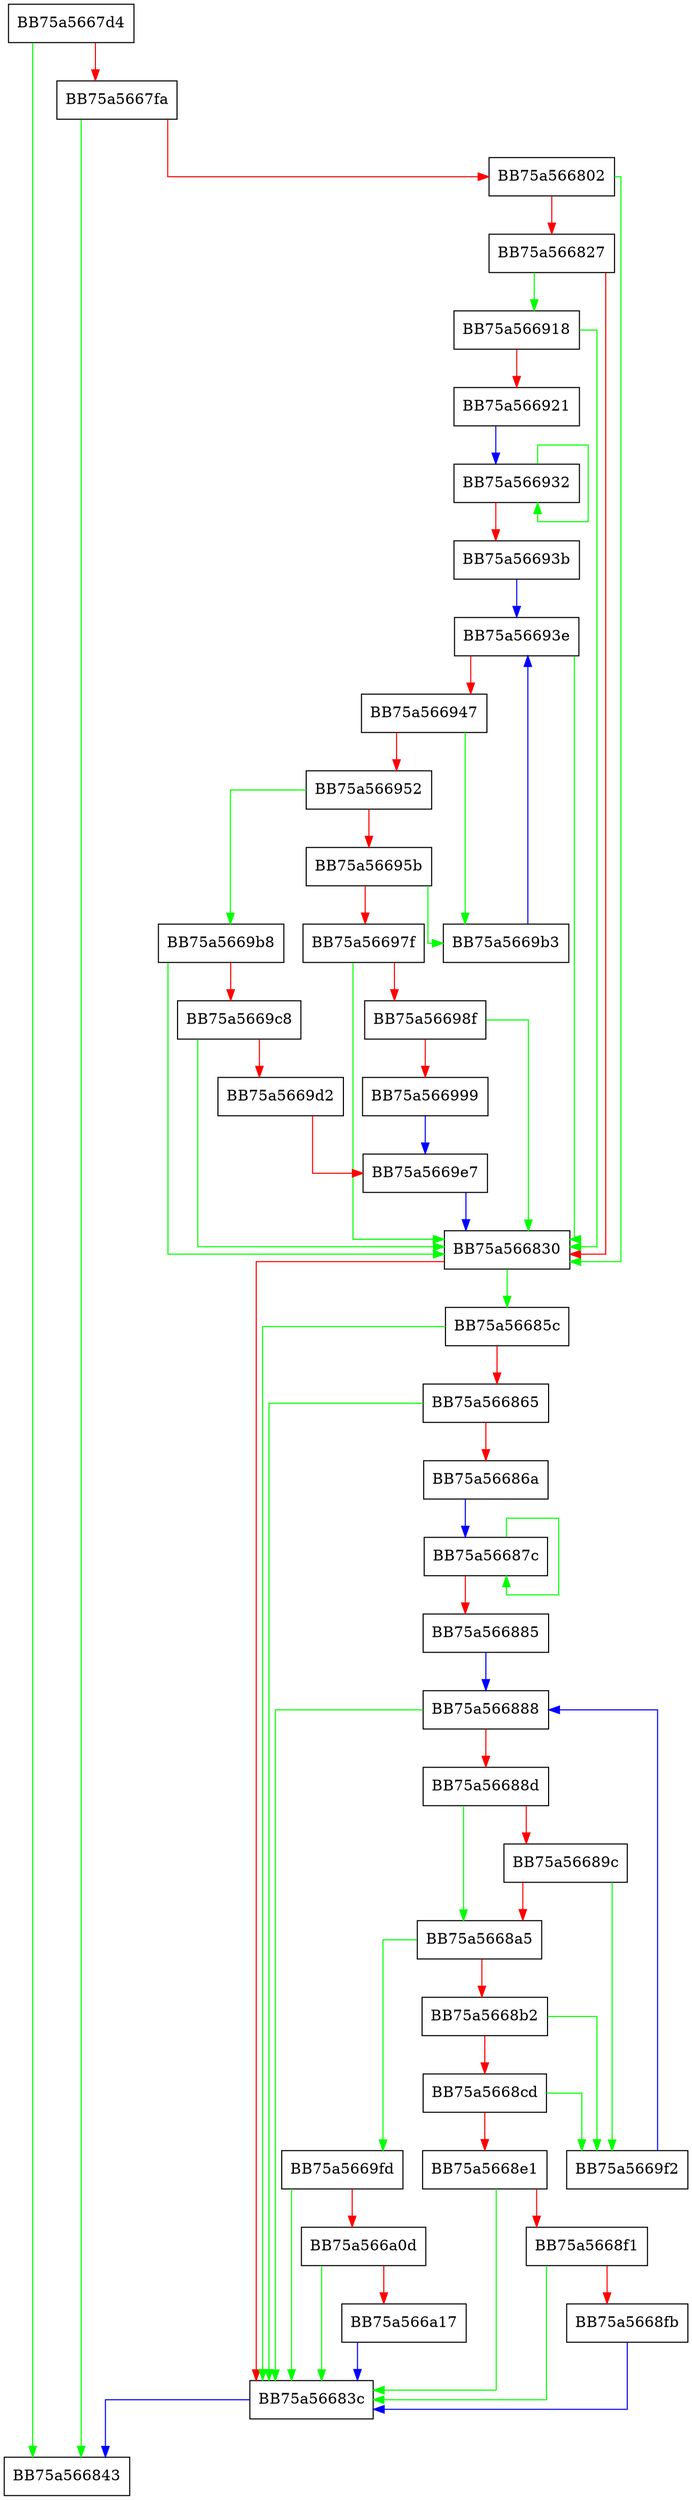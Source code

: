 digraph BuildExclusionIndexes {
  node [shape="box"];
  graph [splines=ortho];
  BB75a5667d4 -> BB75a566843 [color="green"];
  BB75a5667d4 -> BB75a5667fa [color="red"];
  BB75a5667fa -> BB75a566843 [color="green"];
  BB75a5667fa -> BB75a566802 [color="red"];
  BB75a566802 -> BB75a566830 [color="green"];
  BB75a566802 -> BB75a566827 [color="red"];
  BB75a566827 -> BB75a566918 [color="green"];
  BB75a566827 -> BB75a566830 [color="red"];
  BB75a566830 -> BB75a56685c [color="green"];
  BB75a566830 -> BB75a56683c [color="red"];
  BB75a56683c -> BB75a566843 [color="blue"];
  BB75a56685c -> BB75a56683c [color="green"];
  BB75a56685c -> BB75a566865 [color="red"];
  BB75a566865 -> BB75a56683c [color="green"];
  BB75a566865 -> BB75a56686a [color="red"];
  BB75a56686a -> BB75a56687c [color="blue"];
  BB75a56687c -> BB75a56687c [color="green"];
  BB75a56687c -> BB75a566885 [color="red"];
  BB75a566885 -> BB75a566888 [color="blue"];
  BB75a566888 -> BB75a56683c [color="green"];
  BB75a566888 -> BB75a56688d [color="red"];
  BB75a56688d -> BB75a5668a5 [color="green"];
  BB75a56688d -> BB75a56689c [color="red"];
  BB75a56689c -> BB75a5669f2 [color="green"];
  BB75a56689c -> BB75a5668a5 [color="red"];
  BB75a5668a5 -> BB75a5669fd [color="green"];
  BB75a5668a5 -> BB75a5668b2 [color="red"];
  BB75a5668b2 -> BB75a5669f2 [color="green"];
  BB75a5668b2 -> BB75a5668cd [color="red"];
  BB75a5668cd -> BB75a5669f2 [color="green"];
  BB75a5668cd -> BB75a5668e1 [color="red"];
  BB75a5668e1 -> BB75a56683c [color="green"];
  BB75a5668e1 -> BB75a5668f1 [color="red"];
  BB75a5668f1 -> BB75a56683c [color="green"];
  BB75a5668f1 -> BB75a5668fb [color="red"];
  BB75a5668fb -> BB75a56683c [color="blue"];
  BB75a566918 -> BB75a566830 [color="green"];
  BB75a566918 -> BB75a566921 [color="red"];
  BB75a566921 -> BB75a566932 [color="blue"];
  BB75a566932 -> BB75a566932 [color="green"];
  BB75a566932 -> BB75a56693b [color="red"];
  BB75a56693b -> BB75a56693e [color="blue"];
  BB75a56693e -> BB75a566830 [color="green"];
  BB75a56693e -> BB75a566947 [color="red"];
  BB75a566947 -> BB75a5669b3 [color="green"];
  BB75a566947 -> BB75a566952 [color="red"];
  BB75a566952 -> BB75a5669b8 [color="green"];
  BB75a566952 -> BB75a56695b [color="red"];
  BB75a56695b -> BB75a5669b3 [color="green"];
  BB75a56695b -> BB75a56697f [color="red"];
  BB75a56697f -> BB75a566830 [color="green"];
  BB75a56697f -> BB75a56698f [color="red"];
  BB75a56698f -> BB75a566830 [color="green"];
  BB75a56698f -> BB75a566999 [color="red"];
  BB75a566999 -> BB75a5669e7 [color="blue"];
  BB75a5669b3 -> BB75a56693e [color="blue"];
  BB75a5669b8 -> BB75a566830 [color="green"];
  BB75a5669b8 -> BB75a5669c8 [color="red"];
  BB75a5669c8 -> BB75a566830 [color="green"];
  BB75a5669c8 -> BB75a5669d2 [color="red"];
  BB75a5669d2 -> BB75a5669e7 [color="red"];
  BB75a5669e7 -> BB75a566830 [color="blue"];
  BB75a5669f2 -> BB75a566888 [color="blue"];
  BB75a5669fd -> BB75a56683c [color="green"];
  BB75a5669fd -> BB75a566a0d [color="red"];
  BB75a566a0d -> BB75a56683c [color="green"];
  BB75a566a0d -> BB75a566a17 [color="red"];
  BB75a566a17 -> BB75a56683c [color="blue"];
}